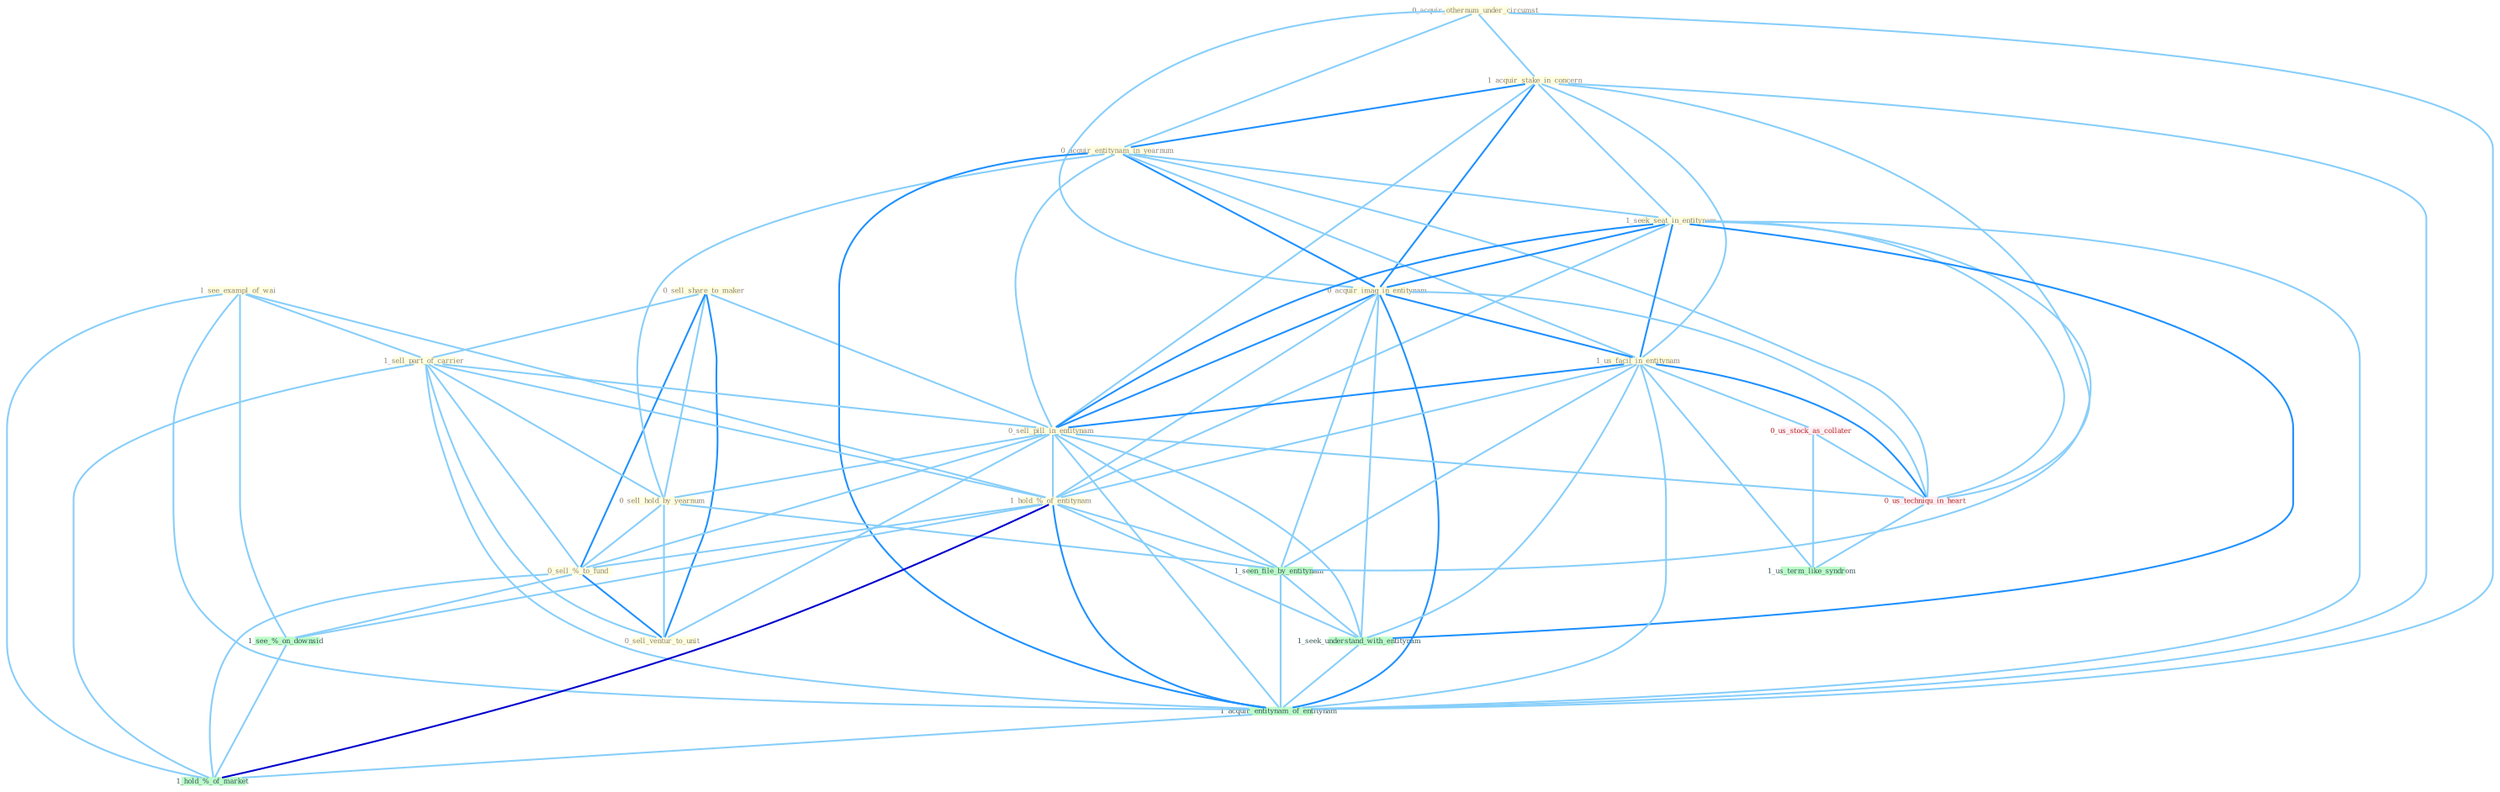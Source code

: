 Graph G{ 
    node
    [shape=polygon,style=filled,width=.5,height=.06,color="#BDFCC9",fixedsize=true,fontsize=4,
    fontcolor="#2f4f4f"];
    {node
    [color="#ffffe0", fontcolor="#8b7d6b"] "1_see_exampl_of_wai " "0_acquir_othernum_under_circumst " "1_acquir_stake_in_concern " "0_sell_share_to_maker " "0_acquir_entitynam_in_yearnum " "1_seek_seat_in_entitynam " "0_acquir_imag_in_entitynam " "1_us_facil_in_entitynam " "1_sell_part_of_carrier " "0_sell_pill_in_entitynam " "0_sell_hold_by_yearnum " "1_hold_%_of_entitynam " "0_sell_%_to_fund " "0_sell_ventur_to_unit "}
{node [color="#fff0f5", fontcolor="#b22222"] "0_us_stock_as_collater " "0_us_techniqu_in_heart "}
edge [color="#B0E2FF"];

	"1_see_exampl_of_wai " -- "1_sell_part_of_carrier " [w="1", color="#87cefa" ];
	"1_see_exampl_of_wai " -- "1_hold_%_of_entitynam " [w="1", color="#87cefa" ];
	"1_see_exampl_of_wai " -- "1_acquir_entitynam_of_entitynam " [w="1", color="#87cefa" ];
	"1_see_exampl_of_wai " -- "1_see_%_on_downsid " [w="1", color="#87cefa" ];
	"1_see_exampl_of_wai " -- "1_hold_%_of_market " [w="1", color="#87cefa" ];
	"0_acquir_othernum_under_circumst " -- "1_acquir_stake_in_concern " [w="1", color="#87cefa" ];
	"0_acquir_othernum_under_circumst " -- "0_acquir_entitynam_in_yearnum " [w="1", color="#87cefa" ];
	"0_acquir_othernum_under_circumst " -- "0_acquir_imag_in_entitynam " [w="1", color="#87cefa" ];
	"0_acquir_othernum_under_circumst " -- "1_acquir_entitynam_of_entitynam " [w="1", color="#87cefa" ];
	"1_acquir_stake_in_concern " -- "0_acquir_entitynam_in_yearnum " [w="2", color="#1e90ff" , len=0.8];
	"1_acquir_stake_in_concern " -- "1_seek_seat_in_entitynam " [w="1", color="#87cefa" ];
	"1_acquir_stake_in_concern " -- "0_acquir_imag_in_entitynam " [w="2", color="#1e90ff" , len=0.8];
	"1_acquir_stake_in_concern " -- "1_us_facil_in_entitynam " [w="1", color="#87cefa" ];
	"1_acquir_stake_in_concern " -- "0_sell_pill_in_entitynam " [w="1", color="#87cefa" ];
	"1_acquir_stake_in_concern " -- "1_acquir_entitynam_of_entitynam " [w="1", color="#87cefa" ];
	"1_acquir_stake_in_concern " -- "0_us_techniqu_in_heart " [w="1", color="#87cefa" ];
	"0_sell_share_to_maker " -- "1_sell_part_of_carrier " [w="1", color="#87cefa" ];
	"0_sell_share_to_maker " -- "0_sell_pill_in_entitynam " [w="1", color="#87cefa" ];
	"0_sell_share_to_maker " -- "0_sell_hold_by_yearnum " [w="1", color="#87cefa" ];
	"0_sell_share_to_maker " -- "0_sell_%_to_fund " [w="2", color="#1e90ff" , len=0.8];
	"0_sell_share_to_maker " -- "0_sell_ventur_to_unit " [w="2", color="#1e90ff" , len=0.8];
	"0_acquir_entitynam_in_yearnum " -- "1_seek_seat_in_entitynam " [w="1", color="#87cefa" ];
	"0_acquir_entitynam_in_yearnum " -- "0_acquir_imag_in_entitynam " [w="2", color="#1e90ff" , len=0.8];
	"0_acquir_entitynam_in_yearnum " -- "1_us_facil_in_entitynam " [w="1", color="#87cefa" ];
	"0_acquir_entitynam_in_yearnum " -- "0_sell_pill_in_entitynam " [w="1", color="#87cefa" ];
	"0_acquir_entitynam_in_yearnum " -- "0_sell_hold_by_yearnum " [w="1", color="#87cefa" ];
	"0_acquir_entitynam_in_yearnum " -- "1_acquir_entitynam_of_entitynam " [w="2", color="#1e90ff" , len=0.8];
	"0_acquir_entitynam_in_yearnum " -- "0_us_techniqu_in_heart " [w="1", color="#87cefa" ];
	"1_seek_seat_in_entitynam " -- "0_acquir_imag_in_entitynam " [w="2", color="#1e90ff" , len=0.8];
	"1_seek_seat_in_entitynam " -- "1_us_facil_in_entitynam " [w="2", color="#1e90ff" , len=0.8];
	"1_seek_seat_in_entitynam " -- "0_sell_pill_in_entitynam " [w="2", color="#1e90ff" , len=0.8];
	"1_seek_seat_in_entitynam " -- "1_hold_%_of_entitynam " [w="1", color="#87cefa" ];
	"1_seek_seat_in_entitynam " -- "1_seen_file_by_entitynam " [w="1", color="#87cefa" ];
	"1_seek_seat_in_entitynam " -- "1_seek_understand_with_entitynam " [w="2", color="#1e90ff" , len=0.8];
	"1_seek_seat_in_entitynam " -- "1_acquir_entitynam_of_entitynam " [w="1", color="#87cefa" ];
	"1_seek_seat_in_entitynam " -- "0_us_techniqu_in_heart " [w="1", color="#87cefa" ];
	"0_acquir_imag_in_entitynam " -- "1_us_facil_in_entitynam " [w="2", color="#1e90ff" , len=0.8];
	"0_acquir_imag_in_entitynam " -- "0_sell_pill_in_entitynam " [w="2", color="#1e90ff" , len=0.8];
	"0_acquir_imag_in_entitynam " -- "1_hold_%_of_entitynam " [w="1", color="#87cefa" ];
	"0_acquir_imag_in_entitynam " -- "1_seen_file_by_entitynam " [w="1", color="#87cefa" ];
	"0_acquir_imag_in_entitynam " -- "1_seek_understand_with_entitynam " [w="1", color="#87cefa" ];
	"0_acquir_imag_in_entitynam " -- "1_acquir_entitynam_of_entitynam " [w="2", color="#1e90ff" , len=0.8];
	"0_acquir_imag_in_entitynam " -- "0_us_techniqu_in_heart " [w="1", color="#87cefa" ];
	"1_us_facil_in_entitynam " -- "0_sell_pill_in_entitynam " [w="2", color="#1e90ff" , len=0.8];
	"1_us_facil_in_entitynam " -- "1_hold_%_of_entitynam " [w="1", color="#87cefa" ];
	"1_us_facil_in_entitynam " -- "1_seen_file_by_entitynam " [w="1", color="#87cefa" ];
	"1_us_facil_in_entitynam " -- "0_us_stock_as_collater " [w="1", color="#87cefa" ];
	"1_us_facil_in_entitynam " -- "1_seek_understand_with_entitynam " [w="1", color="#87cefa" ];
	"1_us_facil_in_entitynam " -- "1_acquir_entitynam_of_entitynam " [w="1", color="#87cefa" ];
	"1_us_facil_in_entitynam " -- "0_us_techniqu_in_heart " [w="2", color="#1e90ff" , len=0.8];
	"1_us_facil_in_entitynam " -- "1_us_term_like_syndrom " [w="1", color="#87cefa" ];
	"1_sell_part_of_carrier " -- "0_sell_pill_in_entitynam " [w="1", color="#87cefa" ];
	"1_sell_part_of_carrier " -- "0_sell_hold_by_yearnum " [w="1", color="#87cefa" ];
	"1_sell_part_of_carrier " -- "1_hold_%_of_entitynam " [w="1", color="#87cefa" ];
	"1_sell_part_of_carrier " -- "0_sell_%_to_fund " [w="1", color="#87cefa" ];
	"1_sell_part_of_carrier " -- "0_sell_ventur_to_unit " [w="1", color="#87cefa" ];
	"1_sell_part_of_carrier " -- "1_acquir_entitynam_of_entitynam " [w="1", color="#87cefa" ];
	"1_sell_part_of_carrier " -- "1_hold_%_of_market " [w="1", color="#87cefa" ];
	"0_sell_pill_in_entitynam " -- "0_sell_hold_by_yearnum " [w="1", color="#87cefa" ];
	"0_sell_pill_in_entitynam " -- "1_hold_%_of_entitynam " [w="1", color="#87cefa" ];
	"0_sell_pill_in_entitynam " -- "0_sell_%_to_fund " [w="1", color="#87cefa" ];
	"0_sell_pill_in_entitynam " -- "0_sell_ventur_to_unit " [w="1", color="#87cefa" ];
	"0_sell_pill_in_entitynam " -- "1_seen_file_by_entitynam " [w="1", color="#87cefa" ];
	"0_sell_pill_in_entitynam " -- "1_seek_understand_with_entitynam " [w="1", color="#87cefa" ];
	"0_sell_pill_in_entitynam " -- "1_acquir_entitynam_of_entitynam " [w="1", color="#87cefa" ];
	"0_sell_pill_in_entitynam " -- "0_us_techniqu_in_heart " [w="1", color="#87cefa" ];
	"0_sell_hold_by_yearnum " -- "0_sell_%_to_fund " [w="1", color="#87cefa" ];
	"0_sell_hold_by_yearnum " -- "0_sell_ventur_to_unit " [w="1", color="#87cefa" ];
	"0_sell_hold_by_yearnum " -- "1_seen_file_by_entitynam " [w="1", color="#87cefa" ];
	"1_hold_%_of_entitynam " -- "0_sell_%_to_fund " [w="1", color="#87cefa" ];
	"1_hold_%_of_entitynam " -- "1_seen_file_by_entitynam " [w="1", color="#87cefa" ];
	"1_hold_%_of_entitynam " -- "1_seek_understand_with_entitynam " [w="1", color="#87cefa" ];
	"1_hold_%_of_entitynam " -- "1_acquir_entitynam_of_entitynam " [w="2", color="#1e90ff" , len=0.8];
	"1_hold_%_of_entitynam " -- "1_see_%_on_downsid " [w="1", color="#87cefa" ];
	"1_hold_%_of_entitynam " -- "1_hold_%_of_market " [w="3", color="#0000cd" , len=0.6];
	"0_sell_%_to_fund " -- "0_sell_ventur_to_unit " [w="2", color="#1e90ff" , len=0.8];
	"0_sell_%_to_fund " -- "1_see_%_on_downsid " [w="1", color="#87cefa" ];
	"0_sell_%_to_fund " -- "1_hold_%_of_market " [w="1", color="#87cefa" ];
	"1_seen_file_by_entitynam " -- "1_seek_understand_with_entitynam " [w="1", color="#87cefa" ];
	"1_seen_file_by_entitynam " -- "1_acquir_entitynam_of_entitynam " [w="1", color="#87cefa" ];
	"0_us_stock_as_collater " -- "0_us_techniqu_in_heart " [w="1", color="#87cefa" ];
	"0_us_stock_as_collater " -- "1_us_term_like_syndrom " [w="1", color="#87cefa" ];
	"1_seek_understand_with_entitynam " -- "1_acquir_entitynam_of_entitynam " [w="1", color="#87cefa" ];
	"1_acquir_entitynam_of_entitynam " -- "1_hold_%_of_market " [w="1", color="#87cefa" ];
	"0_us_techniqu_in_heart " -- "1_us_term_like_syndrom " [w="1", color="#87cefa" ];
	"1_see_%_on_downsid " -- "1_hold_%_of_market " [w="1", color="#87cefa" ];
}